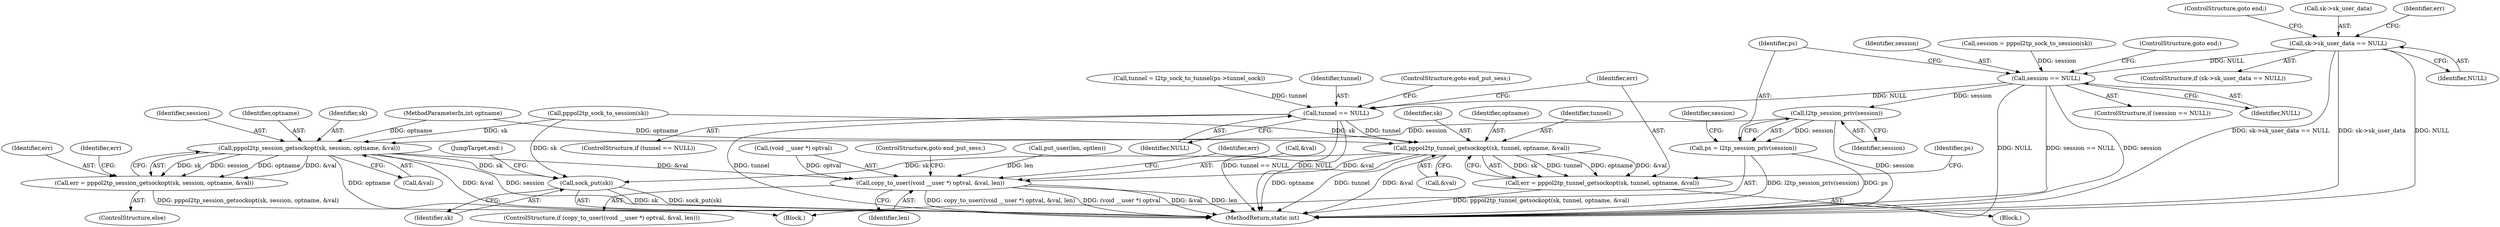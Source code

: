 digraph "0_linux_3cf521f7dc87c031617fd47e4b7aa2593c2f3daf@pointer" {
"1000151" [label="(Call,sk->sk_user_data == NULL)"];
"1000166" [label="(Call,session == NULL)"];
"1000172" [label="(Call,l2tp_session_priv(session))"];
"1000170" [label="(Call,ps = l2tp_session_priv(session))"];
"1000217" [label="(Call,pppol2tp_session_getsockopt(sk, session, optname, &val))"];
"1000215" [label="(Call,err = pppol2tp_session_getsockopt(sk, session, optname, &val))"];
"1000233" [label="(Call,copy_to_user((void __user *) optval, &val, len))"];
"1000245" [label="(Call,sock_put(sk))"];
"1000198" [label="(Call,tunnel == NULL)"];
"1000204" [label="(Call,pppol2tp_tunnel_getsockopt(sk, tunnel, optname, &val))"];
"1000202" [label="(Call,err = pppol2tp_tunnel_getsockopt(sk, tunnel, optname, &val))"];
"1000150" [label="(ControlStructure,if (sk->sk_user_data == NULL))"];
"1000204" [label="(Call,pppol2tp_tunnel_getsockopt(sk, tunnel, optname, &val))"];
"1000234" [label="(Call,(void __user *) optval)"];
"1000250" [label="(MethodReturn,static int)"];
"1000171" [label="(Identifier,ps)"];
"1000214" [label="(ControlStructure,else)"];
"1000151" [label="(Call,sk->sk_user_data == NULL)"];
"1000201" [label="(ControlStructure,goto end_put_sess;)"];
"1000167" [label="(Identifier,session)"];
"1000202" [label="(Call,err = pppol2tp_tunnel_getsockopt(sk, tunnel, optname, &val))"];
"1000219" [label="(Identifier,session)"];
"1000198" [label="(Call,tunnel == NULL)"];
"1000156" [label="(ControlStructure,goto end;)"];
"1000208" [label="(Call,&val)"];
"1000165" [label="(ControlStructure,if (session == NULL))"];
"1000197" [label="(ControlStructure,if (tunnel == NULL))"];
"1000224" [label="(Identifier,err)"];
"1000233" [label="(Call,copy_to_user((void __user *) optval, &val, len))"];
"1000152" [label="(Call,sk->sk_user_data)"];
"1000232" [label="(ControlStructure,if (copy_to_user((void __user *) optval, &val, len)))"];
"1000178" [label="(Identifier,session)"];
"1000212" [label="(Identifier,ps)"];
"1000218" [label="(Identifier,sk)"];
"1000105" [label="(MethodParameterIn,int optname)"];
"1000216" [label="(Identifier,err)"];
"1000228" [label="(Call,put_user(len, optlen))"];
"1000242" [label="(Identifier,err)"];
"1000170" [label="(Call,ps = l2tp_session_priv(session))"];
"1000161" [label="(Call,session = pppol2tp_sock_to_session(sk))"];
"1000163" [label="(Call,pppol2tp_sock_to_session(sk))"];
"1000186" [label="(Block,)"];
"1000245" [label="(Call,sock_put(sk))"];
"1000191" [label="(Call,tunnel = l2tp_sock_to_tunnel(ps->tunnel_sock))"];
"1000166" [label="(Call,session == NULL)"];
"1000221" [label="(Call,&val)"];
"1000247" [label="(JumpTarget,end:)"];
"1000200" [label="(Identifier,NULL)"];
"1000173" [label="(Identifier,session)"];
"1000155" [label="(Identifier,NULL)"];
"1000158" [label="(Identifier,err)"];
"1000220" [label="(Identifier,optname)"];
"1000199" [label="(Identifier,tunnel)"];
"1000237" [label="(Call,&val)"];
"1000246" [label="(Identifier,sk)"];
"1000169" [label="(ControlStructure,goto end;)"];
"1000240" [label="(ControlStructure,goto end_put_sess;)"];
"1000172" [label="(Call,l2tp_session_priv(session))"];
"1000108" [label="(Block,)"];
"1000215" [label="(Call,err = pppol2tp_session_getsockopt(sk, session, optname, &val))"];
"1000206" [label="(Identifier,tunnel)"];
"1000205" [label="(Identifier,sk)"];
"1000239" [label="(Identifier,len)"];
"1000203" [label="(Identifier,err)"];
"1000168" [label="(Identifier,NULL)"];
"1000207" [label="(Identifier,optname)"];
"1000217" [label="(Call,pppol2tp_session_getsockopt(sk, session, optname, &val))"];
"1000151" -> "1000150"  [label="AST: "];
"1000151" -> "1000155"  [label="CFG: "];
"1000152" -> "1000151"  [label="AST: "];
"1000155" -> "1000151"  [label="AST: "];
"1000156" -> "1000151"  [label="CFG: "];
"1000158" -> "1000151"  [label="CFG: "];
"1000151" -> "1000250"  [label="DDG: sk->sk_user_data == NULL"];
"1000151" -> "1000250"  [label="DDG: sk->sk_user_data"];
"1000151" -> "1000250"  [label="DDG: NULL"];
"1000151" -> "1000166"  [label="DDG: NULL"];
"1000166" -> "1000165"  [label="AST: "];
"1000166" -> "1000168"  [label="CFG: "];
"1000167" -> "1000166"  [label="AST: "];
"1000168" -> "1000166"  [label="AST: "];
"1000169" -> "1000166"  [label="CFG: "];
"1000171" -> "1000166"  [label="CFG: "];
"1000166" -> "1000250"  [label="DDG: NULL"];
"1000166" -> "1000250"  [label="DDG: session == NULL"];
"1000166" -> "1000250"  [label="DDG: session"];
"1000161" -> "1000166"  [label="DDG: session"];
"1000166" -> "1000172"  [label="DDG: session"];
"1000166" -> "1000198"  [label="DDG: NULL"];
"1000172" -> "1000170"  [label="AST: "];
"1000172" -> "1000173"  [label="CFG: "];
"1000173" -> "1000172"  [label="AST: "];
"1000170" -> "1000172"  [label="CFG: "];
"1000172" -> "1000250"  [label="DDG: session"];
"1000172" -> "1000170"  [label="DDG: session"];
"1000172" -> "1000217"  [label="DDG: session"];
"1000170" -> "1000108"  [label="AST: "];
"1000171" -> "1000170"  [label="AST: "];
"1000178" -> "1000170"  [label="CFG: "];
"1000170" -> "1000250"  [label="DDG: l2tp_session_priv(session)"];
"1000170" -> "1000250"  [label="DDG: ps"];
"1000217" -> "1000215"  [label="AST: "];
"1000217" -> "1000221"  [label="CFG: "];
"1000218" -> "1000217"  [label="AST: "];
"1000219" -> "1000217"  [label="AST: "];
"1000220" -> "1000217"  [label="AST: "];
"1000221" -> "1000217"  [label="AST: "];
"1000215" -> "1000217"  [label="CFG: "];
"1000217" -> "1000250"  [label="DDG: &val"];
"1000217" -> "1000250"  [label="DDG: session"];
"1000217" -> "1000250"  [label="DDG: optname"];
"1000217" -> "1000215"  [label="DDG: sk"];
"1000217" -> "1000215"  [label="DDG: session"];
"1000217" -> "1000215"  [label="DDG: optname"];
"1000217" -> "1000215"  [label="DDG: &val"];
"1000163" -> "1000217"  [label="DDG: sk"];
"1000105" -> "1000217"  [label="DDG: optname"];
"1000217" -> "1000233"  [label="DDG: &val"];
"1000217" -> "1000245"  [label="DDG: sk"];
"1000215" -> "1000214"  [label="AST: "];
"1000216" -> "1000215"  [label="AST: "];
"1000224" -> "1000215"  [label="CFG: "];
"1000215" -> "1000250"  [label="DDG: pppol2tp_session_getsockopt(sk, session, optname, &val)"];
"1000233" -> "1000232"  [label="AST: "];
"1000233" -> "1000239"  [label="CFG: "];
"1000234" -> "1000233"  [label="AST: "];
"1000237" -> "1000233"  [label="AST: "];
"1000239" -> "1000233"  [label="AST: "];
"1000240" -> "1000233"  [label="CFG: "];
"1000242" -> "1000233"  [label="CFG: "];
"1000233" -> "1000250"  [label="DDG: &val"];
"1000233" -> "1000250"  [label="DDG: len"];
"1000233" -> "1000250"  [label="DDG: copy_to_user((void __user *) optval, &val, len)"];
"1000233" -> "1000250"  [label="DDG: (void __user *) optval"];
"1000234" -> "1000233"  [label="DDG: optval"];
"1000204" -> "1000233"  [label="DDG: &val"];
"1000228" -> "1000233"  [label="DDG: len"];
"1000245" -> "1000108"  [label="AST: "];
"1000245" -> "1000246"  [label="CFG: "];
"1000246" -> "1000245"  [label="AST: "];
"1000247" -> "1000245"  [label="CFG: "];
"1000245" -> "1000250"  [label="DDG: sock_put(sk)"];
"1000245" -> "1000250"  [label="DDG: sk"];
"1000163" -> "1000245"  [label="DDG: sk"];
"1000204" -> "1000245"  [label="DDG: sk"];
"1000198" -> "1000197"  [label="AST: "];
"1000198" -> "1000200"  [label="CFG: "];
"1000199" -> "1000198"  [label="AST: "];
"1000200" -> "1000198"  [label="AST: "];
"1000201" -> "1000198"  [label="CFG: "];
"1000203" -> "1000198"  [label="CFG: "];
"1000198" -> "1000250"  [label="DDG: tunnel"];
"1000198" -> "1000250"  [label="DDG: NULL"];
"1000198" -> "1000250"  [label="DDG: tunnel == NULL"];
"1000191" -> "1000198"  [label="DDG: tunnel"];
"1000198" -> "1000204"  [label="DDG: tunnel"];
"1000204" -> "1000202"  [label="AST: "];
"1000204" -> "1000208"  [label="CFG: "];
"1000205" -> "1000204"  [label="AST: "];
"1000206" -> "1000204"  [label="AST: "];
"1000207" -> "1000204"  [label="AST: "];
"1000208" -> "1000204"  [label="AST: "];
"1000202" -> "1000204"  [label="CFG: "];
"1000204" -> "1000250"  [label="DDG: tunnel"];
"1000204" -> "1000250"  [label="DDG: &val"];
"1000204" -> "1000250"  [label="DDG: optname"];
"1000204" -> "1000202"  [label="DDG: sk"];
"1000204" -> "1000202"  [label="DDG: tunnel"];
"1000204" -> "1000202"  [label="DDG: optname"];
"1000204" -> "1000202"  [label="DDG: &val"];
"1000163" -> "1000204"  [label="DDG: sk"];
"1000105" -> "1000204"  [label="DDG: optname"];
"1000202" -> "1000186"  [label="AST: "];
"1000203" -> "1000202"  [label="AST: "];
"1000212" -> "1000202"  [label="CFG: "];
"1000202" -> "1000250"  [label="DDG: pppol2tp_tunnel_getsockopt(sk, tunnel, optname, &val)"];
}
